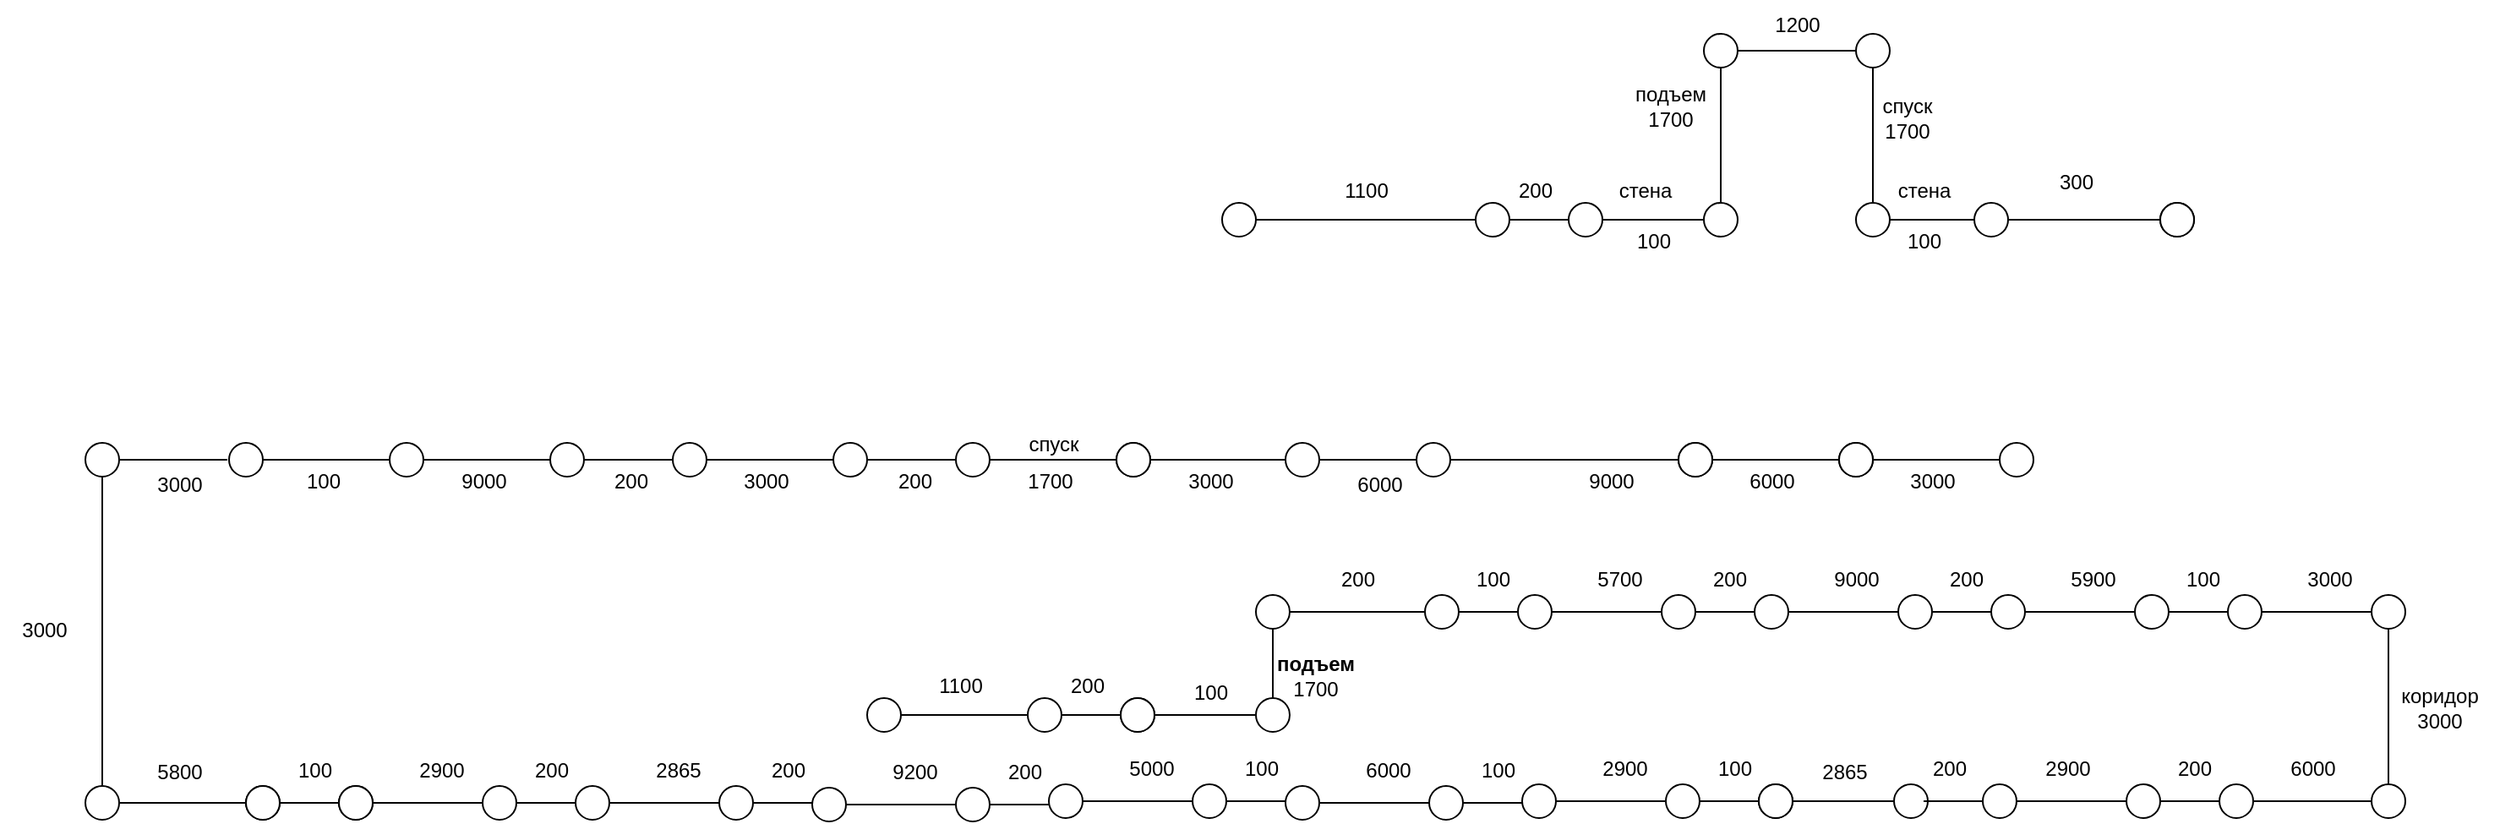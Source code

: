 <mxfile version="22.1.5" type="device">
  <diagram name="Страница — 1" id="zo7ZfbR6l3rVReLenrzR">
    <mxGraphModel dx="2181" dy="611" grid="1" gridSize="10" guides="1" tooltips="1" connect="1" arrows="1" fold="1" page="1" pageScale="1" pageWidth="827" pageHeight="1169" math="0" shadow="0">
      <root>
        <mxCell id="0" />
        <mxCell id="1" parent="0" />
        <mxCell id="G1UuAzEobW7vH8zXm527-7" value="" style="ellipse;whiteSpace=wrap;html=1;" parent="1" vertex="1">
          <mxGeometry x="220" y="280" width="20" height="20" as="geometry" />
        </mxCell>
        <mxCell id="G1UuAzEobW7vH8zXm527-8" value="" style="ellipse;whiteSpace=wrap;html=1;" parent="1" vertex="1">
          <mxGeometry x="370" y="280" width="20" height="20" as="geometry" />
        </mxCell>
        <mxCell id="G1UuAzEobW7vH8zXm527-13" value="" style="endArrow=none;html=1;rounded=0;exitX=1;exitY=0.5;exitDx=0;exitDy=0;" parent="1" source="G1UuAzEobW7vH8zXm527-7" edge="1">
          <mxGeometry width="50" height="50" relative="1" as="geometry">
            <mxPoint x="390" y="340" as="sourcePoint" />
            <mxPoint x="370" y="290" as="targetPoint" />
          </mxGeometry>
        </mxCell>
        <mxCell id="G1UuAzEobW7vH8zXm527-16" value="1100" style="text;html=1;align=center;verticalAlign=middle;resizable=0;points=[];autosize=1;strokeColor=none;fillColor=none;" parent="1" vertex="1">
          <mxGeometry x="280" y="258" width="50" height="30" as="geometry" />
        </mxCell>
        <mxCell id="G1UuAzEobW7vH8zXm527-24" value="" style="ellipse;whiteSpace=wrap;html=1;" parent="1" vertex="1">
          <mxGeometry x="160" y="573" width="20" height="20" as="geometry" />
        </mxCell>
        <mxCell id="G1UuAzEobW7vH8zXm527-25" value="" style="endArrow=none;html=1;rounded=0;exitX=1;exitY=0.5;exitDx=0;exitDy=0;" parent="1" source="G1UuAzEobW7vH8zXm527-24" edge="1">
          <mxGeometry width="50" height="50" relative="1" as="geometry">
            <mxPoint x="440" y="523" as="sourcePoint" />
            <mxPoint x="240" y="583" as="targetPoint" />
          </mxGeometry>
        </mxCell>
        <mxCell id="G1UuAzEobW7vH8zXm527-26" value="100" style="text;html=1;align=center;verticalAlign=middle;resizable=0;points=[];autosize=1;strokeColor=none;fillColor=none;" parent="1" vertex="1">
          <mxGeometry x="192.5" y="555" width="40" height="30" as="geometry" />
        </mxCell>
        <mxCell id="G1UuAzEobW7vH8zXm527-28" value="" style="ellipse;whiteSpace=wrap;html=1;" parent="1" vertex="1">
          <mxGeometry x="240" y="573" width="20" height="20" as="geometry" />
        </mxCell>
        <mxCell id="G1UuAzEobW7vH8zXm527-29" value="" style="ellipse;whiteSpace=wrap;html=1;" parent="1" vertex="1">
          <mxGeometry x="240" y="512" width="20" height="20" as="geometry" />
        </mxCell>
        <mxCell id="G1UuAzEobW7vH8zXm527-34" value="" style="endArrow=none;html=1;rounded=0;exitX=0.5;exitY=0;exitDx=0;exitDy=0;entryX=0.5;entryY=1;entryDx=0;entryDy=0;" parent="1" source="G1UuAzEobW7vH8zXm527-28" target="G1UuAzEobW7vH8zXm527-29" edge="1">
          <mxGeometry width="50" height="50" relative="1" as="geometry">
            <mxPoint x="440" y="572" as="sourcePoint" />
            <mxPoint x="490" y="522" as="targetPoint" />
          </mxGeometry>
        </mxCell>
        <mxCell id="G1UuAzEobW7vH8zXm527-35" value="" style="endArrow=none;html=1;rounded=0;exitX=1;exitY=0.5;exitDx=0;exitDy=0;" parent="1" edge="1">
          <mxGeometry width="50" height="50" relative="1" as="geometry">
            <mxPoint x="290" y="522" as="sourcePoint" />
            <mxPoint x="360" y="522" as="targetPoint" />
          </mxGeometry>
        </mxCell>
        <mxCell id="G1UuAzEobW7vH8zXm527-36" value="" style="endArrow=none;html=1;rounded=0;exitX=1;exitY=0.5;exitDx=0;exitDy=0;" parent="1" source="G1UuAzEobW7vH8zXm527-51" edge="1">
          <mxGeometry width="50" height="50" relative="1" as="geometry">
            <mxPoint x="355" y="572" as="sourcePoint" />
            <mxPoint x="405" y="522" as="targetPoint" />
          </mxGeometry>
        </mxCell>
        <mxCell id="G1UuAzEobW7vH8zXm527-37" value="&lt;b&gt;подъем&lt;/b&gt;&lt;br&gt;1700" style="text;html=1;align=center;verticalAlign=middle;resizable=0;points=[];autosize=1;strokeColor=none;fillColor=none;" parent="1" vertex="1">
          <mxGeometry x="240" y="540" width="70" height="40" as="geometry" />
        </mxCell>
        <mxCell id="G1UuAzEobW7vH8zXm527-38" value="200" style="text;html=1;align=center;verticalAlign=middle;resizable=0;points=[];autosize=1;strokeColor=none;fillColor=none;" parent="1" vertex="1">
          <mxGeometry x="280" y="488" width="40" height="30" as="geometry" />
        </mxCell>
        <mxCell id="G1UuAzEobW7vH8zXm527-48" value="" style="endArrow=none;html=1;rounded=0;exitX=1;exitY=0.5;exitDx=0;exitDy=0;" parent="1" source="G1UuAzEobW7vH8zXm527-29" edge="1">
          <mxGeometry width="50" height="50" relative="1" as="geometry">
            <mxPoint x="260" y="522" as="sourcePoint" />
            <mxPoint x="330" y="522" as="targetPoint" />
          </mxGeometry>
        </mxCell>
        <mxCell id="G1UuAzEobW7vH8zXm527-52" value="" style="endArrow=none;html=1;rounded=0;exitX=1;exitY=0.5;exitDx=0;exitDy=0;entryX=0;entryY=0.5;entryDx=0;entryDy=0;" parent="1" source="G1UuAzEobW7vH8zXm527-50" target="G1UuAzEobW7vH8zXm527-51" edge="1">
          <mxGeometry width="50" height="50" relative="1" as="geometry">
            <mxPoint x="295" y="560" as="sourcePoint" />
            <mxPoint x="345" y="510" as="targetPoint" />
          </mxGeometry>
        </mxCell>
        <mxCell id="G1UuAzEobW7vH8zXm527-53" value="100" style="text;html=1;align=center;verticalAlign=middle;resizable=0;points=[];autosize=1;strokeColor=none;fillColor=none;" parent="1" vertex="1">
          <mxGeometry x="360" y="488" width="40" height="30" as="geometry" />
        </mxCell>
        <mxCell id="G1UuAzEobW7vH8zXm527-54" value="" style="endArrow=none;html=1;rounded=0;exitX=1;exitY=0.5;exitDx=0;exitDy=0;" parent="1" source="G1UuAzEobW7vH8zXm527-51" edge="1">
          <mxGeometry width="50" height="50" relative="1" as="geometry">
            <mxPoint x="495" y="518" as="sourcePoint" />
            <mxPoint x="505" y="522" as="targetPoint" />
          </mxGeometry>
        </mxCell>
        <mxCell id="G1UuAzEobW7vH8zXm527-57" value="" style="endArrow=none;html=1;rounded=0;exitX=1;exitY=0.5;exitDx=0;exitDy=0;" parent="1" target="G1UuAzEobW7vH8zXm527-50" edge="1">
          <mxGeometry width="50" height="50" relative="1" as="geometry">
            <mxPoint x="290" y="522" as="sourcePoint" />
            <mxPoint x="430" y="522" as="targetPoint" />
          </mxGeometry>
        </mxCell>
        <mxCell id="G1UuAzEobW7vH8zXm527-50" value="" style="ellipse;whiteSpace=wrap;html=1;" parent="1" vertex="1">
          <mxGeometry x="340" y="512" width="20" height="20" as="geometry" />
        </mxCell>
        <mxCell id="G1UuAzEobW7vH8zXm527-59" value="" style="endArrow=none;html=1;rounded=0;exitX=1;exitY=0.5;exitDx=0;exitDy=0;" parent="1" source="G1UuAzEobW7vH8zXm527-50" target="G1UuAzEobW7vH8zXm527-51" edge="1">
          <mxGeometry width="50" height="50" relative="1" as="geometry">
            <mxPoint x="360" y="522" as="sourcePoint" />
            <mxPoint x="405" y="522" as="targetPoint" />
          </mxGeometry>
        </mxCell>
        <mxCell id="G1UuAzEobW7vH8zXm527-51" value="" style="ellipse;whiteSpace=wrap;html=1;" parent="1" vertex="1">
          <mxGeometry x="395" y="512" width="20" height="20" as="geometry" />
        </mxCell>
        <mxCell id="G1UuAzEobW7vH8zXm527-60" value="5700" style="text;html=1;align=center;verticalAlign=middle;resizable=0;points=[];autosize=1;strokeColor=none;fillColor=none;" parent="1" vertex="1">
          <mxGeometry x="430" y="488" width="50" height="30" as="geometry" />
        </mxCell>
        <mxCell id="G1UuAzEobW7vH8zXm527-61" value="" style="endArrow=none;html=1;rounded=0;exitX=1;exitY=0.5;exitDx=0;exitDy=0;" parent="1" source="G1UuAzEobW7vH8zXm527-67" edge="1">
          <mxGeometry width="50" height="50" relative="1" as="geometry">
            <mxPoint x="495" y="572" as="sourcePoint" />
            <mxPoint x="545" y="522" as="targetPoint" />
          </mxGeometry>
        </mxCell>
        <mxCell id="G1UuAzEobW7vH8zXm527-62" value="" style="endArrow=none;html=1;rounded=0;exitX=1;exitY=0.5;exitDx=0;exitDy=0;entryX=0;entryY=0.5;entryDx=0;entryDy=0;" parent="1" source="G1UuAzEobW7vH8zXm527-65" target="G1UuAzEobW7vH8zXm527-67" edge="1">
          <mxGeometry width="50" height="50" relative="1" as="geometry">
            <mxPoint x="435" y="560" as="sourcePoint" />
            <mxPoint x="485" y="510" as="targetPoint" />
          </mxGeometry>
        </mxCell>
        <mxCell id="G1UuAzEobW7vH8zXm527-63" value="200" style="text;html=1;align=center;verticalAlign=middle;resizable=0;points=[];autosize=1;strokeColor=none;fillColor=none;" parent="1" vertex="1">
          <mxGeometry x="500" y="488" width="40" height="30" as="geometry" />
        </mxCell>
        <mxCell id="G1UuAzEobW7vH8zXm527-64" value="" style="endArrow=none;html=1;rounded=0;exitX=1;exitY=0.5;exitDx=0;exitDy=0;" parent="1" source="G1UuAzEobW7vH8zXm527-67" edge="1">
          <mxGeometry width="50" height="50" relative="1" as="geometry">
            <mxPoint x="635" y="518" as="sourcePoint" />
            <mxPoint x="645" y="522" as="targetPoint" />
          </mxGeometry>
        </mxCell>
        <mxCell id="G1UuAzEobW7vH8zXm527-65" value="" style="ellipse;whiteSpace=wrap;html=1;" parent="1" vertex="1">
          <mxGeometry x="480" y="512" width="20" height="20" as="geometry" />
        </mxCell>
        <mxCell id="G1UuAzEobW7vH8zXm527-66" value="" style="endArrow=none;html=1;rounded=0;exitX=1;exitY=0.5;exitDx=0;exitDy=0;" parent="1" source="G1UuAzEobW7vH8zXm527-65" target="G1UuAzEobW7vH8zXm527-67" edge="1">
          <mxGeometry width="50" height="50" relative="1" as="geometry">
            <mxPoint x="500" y="522" as="sourcePoint" />
            <mxPoint x="545" y="522" as="targetPoint" />
          </mxGeometry>
        </mxCell>
        <mxCell id="G1UuAzEobW7vH8zXm527-67" value="" style="ellipse;whiteSpace=wrap;html=1;" parent="1" vertex="1">
          <mxGeometry x="535" y="512" width="20" height="20" as="geometry" />
        </mxCell>
        <mxCell id="G1UuAzEobW7vH8zXm527-68" value="9000" style="text;html=1;align=center;verticalAlign=middle;resizable=0;points=[];autosize=1;strokeColor=none;fillColor=none;" parent="1" vertex="1">
          <mxGeometry x="570" y="488" width="50" height="30" as="geometry" />
        </mxCell>
        <mxCell id="G1UuAzEobW7vH8zXm527-69" value="" style="endArrow=none;html=1;rounded=0;exitX=1;exitY=0.5;exitDx=0;exitDy=0;" parent="1" source="G1UuAzEobW7vH8zXm527-74" edge="1">
          <mxGeometry width="50" height="50" relative="1" as="geometry">
            <mxPoint x="635" y="572" as="sourcePoint" />
            <mxPoint x="685" y="522" as="targetPoint" />
          </mxGeometry>
        </mxCell>
        <mxCell id="G1UuAzEobW7vH8zXm527-70" value="" style="endArrow=none;html=1;rounded=0;exitX=1;exitY=0.5;exitDx=0;exitDy=0;entryX=0;entryY=0.5;entryDx=0;entryDy=0;" parent="1" source="G1UuAzEobW7vH8zXm527-72" target="G1UuAzEobW7vH8zXm527-74" edge="1">
          <mxGeometry width="50" height="50" relative="1" as="geometry">
            <mxPoint x="575" y="560" as="sourcePoint" />
            <mxPoint x="625" y="510" as="targetPoint" />
          </mxGeometry>
        </mxCell>
        <mxCell id="G1UuAzEobW7vH8zXm527-71" value="200" style="text;html=1;align=center;verticalAlign=middle;resizable=0;points=[];autosize=1;strokeColor=none;fillColor=none;" parent="1" vertex="1">
          <mxGeometry x="640" y="488" width="40" height="30" as="geometry" />
        </mxCell>
        <mxCell id="G1UuAzEobW7vH8zXm527-72" value="" style="ellipse;whiteSpace=wrap;html=1;" parent="1" vertex="1">
          <mxGeometry x="620" y="512" width="20" height="20" as="geometry" />
        </mxCell>
        <mxCell id="G1UuAzEobW7vH8zXm527-73" value="" style="endArrow=none;html=1;rounded=0;exitX=1;exitY=0.5;exitDx=0;exitDy=0;" parent="1" source="G1UuAzEobW7vH8zXm527-72" target="G1UuAzEobW7vH8zXm527-74" edge="1">
          <mxGeometry width="50" height="50" relative="1" as="geometry">
            <mxPoint x="640" y="522" as="sourcePoint" />
            <mxPoint x="685" y="522" as="targetPoint" />
          </mxGeometry>
        </mxCell>
        <mxCell id="G1UuAzEobW7vH8zXm527-74" value="" style="ellipse;whiteSpace=wrap;html=1;" parent="1" vertex="1">
          <mxGeometry x="675" y="512" width="20" height="20" as="geometry" />
        </mxCell>
        <mxCell id="G1UuAzEobW7vH8zXm527-75" value="5900" style="text;html=1;align=center;verticalAlign=middle;resizable=0;points=[];autosize=1;strokeColor=none;fillColor=none;" parent="1" vertex="1">
          <mxGeometry x="710" y="488" width="50" height="30" as="geometry" />
        </mxCell>
        <mxCell id="G1UuAzEobW7vH8zXm527-76" value="" style="endArrow=none;html=1;rounded=0;exitX=1;exitY=0.5;exitDx=0;exitDy=0;" parent="1" source="G1UuAzEobW7vH8zXm527-74" edge="1">
          <mxGeometry width="50" height="50" relative="1" as="geometry">
            <mxPoint x="605" y="560" as="sourcePoint" />
            <mxPoint x="775" y="522" as="targetPoint" />
          </mxGeometry>
        </mxCell>
        <mxCell id="G1UuAzEobW7vH8zXm527-77" value="" style="endArrow=none;html=1;rounded=0;exitX=1;exitY=0.5;exitDx=0;exitDy=0;" parent="1" source="G1UuAzEobW7vH8zXm527-82" edge="1">
          <mxGeometry width="50" height="50" relative="1" as="geometry">
            <mxPoint x="775" y="572" as="sourcePoint" />
            <mxPoint x="825" y="522" as="targetPoint" />
          </mxGeometry>
        </mxCell>
        <mxCell id="G1UuAzEobW7vH8zXm527-78" value="" style="endArrow=none;html=1;rounded=0;exitX=1;exitY=0.5;exitDx=0;exitDy=0;entryX=0;entryY=0.5;entryDx=0;entryDy=0;" parent="1" source="G1UuAzEobW7vH8zXm527-80" target="G1UuAzEobW7vH8zXm527-82" edge="1">
          <mxGeometry width="50" height="50" relative="1" as="geometry">
            <mxPoint x="715" y="560" as="sourcePoint" />
            <mxPoint x="765" y="510" as="targetPoint" />
          </mxGeometry>
        </mxCell>
        <mxCell id="G1UuAzEobW7vH8zXm527-79" value="100" style="text;html=1;align=center;verticalAlign=middle;resizable=0;points=[];autosize=1;strokeColor=none;fillColor=none;" parent="1" vertex="1">
          <mxGeometry x="780" y="488" width="40" height="30" as="geometry" />
        </mxCell>
        <mxCell id="G1UuAzEobW7vH8zXm527-80" value="" style="ellipse;whiteSpace=wrap;html=1;" parent="1" vertex="1">
          <mxGeometry x="760" y="512" width="20" height="20" as="geometry" />
        </mxCell>
        <mxCell id="G1UuAzEobW7vH8zXm527-81" value="" style="endArrow=none;html=1;rounded=0;exitX=1;exitY=0.5;exitDx=0;exitDy=0;" parent="1" source="G1UuAzEobW7vH8zXm527-80" target="G1UuAzEobW7vH8zXm527-82" edge="1">
          <mxGeometry width="50" height="50" relative="1" as="geometry">
            <mxPoint x="780" y="522" as="sourcePoint" />
            <mxPoint x="825" y="522" as="targetPoint" />
          </mxGeometry>
        </mxCell>
        <mxCell id="G1UuAzEobW7vH8zXm527-82" value="" style="ellipse;whiteSpace=wrap;html=1;" parent="1" vertex="1">
          <mxGeometry x="815" y="512" width="20" height="20" as="geometry" />
        </mxCell>
        <mxCell id="G1UuAzEobW7vH8zXm527-83" value="3000" style="text;html=1;align=center;verticalAlign=middle;resizable=0;points=[];autosize=1;strokeColor=none;fillColor=none;" parent="1" vertex="1">
          <mxGeometry x="850" y="488" width="50" height="30" as="geometry" />
        </mxCell>
        <mxCell id="G1UuAzEobW7vH8zXm527-84" value="" style="endArrow=none;html=1;rounded=0;exitX=1;exitY=0.5;exitDx=0;exitDy=0;" parent="1" source="G1UuAzEobW7vH8zXm527-82" edge="1">
          <mxGeometry width="50" height="50" relative="1" as="geometry">
            <mxPoint x="715" y="560" as="sourcePoint" />
            <mxPoint x="915" y="522" as="targetPoint" />
          </mxGeometry>
        </mxCell>
        <mxCell id="G1UuAzEobW7vH8zXm527-87" value="3000" style="text;html=1;align=center;verticalAlign=middle;resizable=0;points=[];autosize=1;strokeColor=none;fillColor=none;" parent="1" vertex="1">
          <mxGeometry x="915" y="572" width="50" height="30" as="geometry" />
        </mxCell>
        <mxCell id="G1UuAzEobW7vH8zXm527-88" value="" style="ellipse;whiteSpace=wrap;html=1;" parent="1" vertex="1">
          <mxGeometry x="900" y="512" width="20" height="20" as="geometry" />
        </mxCell>
        <mxCell id="G1UuAzEobW7vH8zXm527-247" value="" style="ellipse;whiteSpace=wrap;html=1;" parent="1" vertex="1">
          <mxGeometry x="425" y="280" width="20" height="20" as="geometry" />
        </mxCell>
        <mxCell id="G1UuAzEobW7vH8zXm527-248" value="200" style="text;html=1;align=center;verticalAlign=middle;resizable=0;points=[];autosize=1;strokeColor=none;fillColor=none;" parent="1" vertex="1">
          <mxGeometry x="385" y="258" width="40" height="30" as="geometry" />
        </mxCell>
        <mxCell id="G1UuAzEobW7vH8zXm527-251" value="" style="endArrow=none;html=1;rounded=0;exitX=1;exitY=0.5;exitDx=0;exitDy=0;" parent="1" edge="1">
          <mxGeometry width="50" height="50" relative="1" as="geometry">
            <mxPoint x="445" y="290" as="sourcePoint" />
            <mxPoint x="505" y="290" as="targetPoint" />
          </mxGeometry>
        </mxCell>
        <mxCell id="G1UuAzEobW7vH8zXm527-252" value="100" style="text;html=1;align=center;verticalAlign=middle;resizable=0;points=[];autosize=1;strokeColor=none;fillColor=none;" parent="1" vertex="1">
          <mxGeometry x="455" y="288" width="40" height="30" as="geometry" />
        </mxCell>
        <mxCell id="G1UuAzEobW7vH8zXm527-253" value="стена" style="text;html=1;align=center;verticalAlign=middle;resizable=0;points=[];autosize=1;strokeColor=none;fillColor=none;" parent="1" vertex="1">
          <mxGeometry x="445" y="258" width="50" height="30" as="geometry" />
        </mxCell>
        <mxCell id="G1UuAzEobW7vH8zXm527-254" value="" style="ellipse;whiteSpace=wrap;html=1;" parent="1" vertex="1">
          <mxGeometry x="505" y="280" width="20" height="20" as="geometry" />
        </mxCell>
        <mxCell id="G1UuAzEobW7vH8zXm527-255" value="" style="endArrow=none;html=1;rounded=0;exitX=0.5;exitY=0;exitDx=0;exitDy=0;entryX=0.5;entryY=1;entryDx=0;entryDy=0;" parent="1" source="G1UuAzEobW7vH8zXm527-269" edge="1">
          <mxGeometry width="50" height="50" relative="1" as="geometry">
            <mxPoint x="705" y="230" as="sourcePoint" />
            <mxPoint x="515" y="190" as="targetPoint" />
          </mxGeometry>
        </mxCell>
        <mxCell id="G1UuAzEobW7vH8zXm527-256" value="подъем&lt;br&gt;1700" style="text;html=1;align=center;verticalAlign=middle;resizable=0;points=[];autosize=1;strokeColor=none;fillColor=none;" parent="1" vertex="1">
          <mxGeometry x="450" y="203" width="70" height="40" as="geometry" />
        </mxCell>
        <mxCell id="G1UuAzEobW7vH8zXm527-257" value="" style="endArrow=none;html=1;rounded=0;exitX=1;exitY=0.5;exitDx=0;exitDy=0;entryX=0;entryY=0.5;entryDx=0;entryDy=0;" parent="1" source="G1UuAzEobW7vH8zXm527-8" target="G1UuAzEobW7vH8zXm527-247" edge="1">
          <mxGeometry width="50" height="50" relative="1" as="geometry">
            <mxPoint x="680" y="230" as="sourcePoint" />
            <mxPoint x="730" y="180" as="targetPoint" />
          </mxGeometry>
        </mxCell>
        <mxCell id="G1UuAzEobW7vH8zXm527-258" value="" style="ellipse;whiteSpace=wrap;html=1;" parent="1" vertex="1">
          <mxGeometry x="595" y="280" width="20" height="20" as="geometry" />
        </mxCell>
        <mxCell id="G1UuAzEobW7vH8zXm527-259" value="" style="ellipse;whiteSpace=wrap;html=1;" parent="1" vertex="1">
          <mxGeometry x="665" y="280" width="20" height="20" as="geometry" />
        </mxCell>
        <mxCell id="G1UuAzEobW7vH8zXm527-260" value="" style="ellipse;whiteSpace=wrap;html=1;" parent="1" vertex="1">
          <mxGeometry x="775" y="280" width="20" height="20" as="geometry" />
        </mxCell>
        <mxCell id="G1UuAzEobW7vH8zXm527-261" value="" style="endArrow=none;html=1;rounded=0;exitX=0.5;exitY=1;exitDx=0;exitDy=0;entryX=0.5;entryY=0;entryDx=0;entryDy=0;" parent="1" target="G1UuAzEobW7vH8zXm527-258" edge="1">
          <mxGeometry width="50" height="50" relative="1" as="geometry">
            <mxPoint x="605" y="200" as="sourcePoint" />
            <mxPoint x="665" y="190" as="targetPoint" />
          </mxGeometry>
        </mxCell>
        <mxCell id="G1UuAzEobW7vH8zXm527-262" value="спуск" style="text;html=1;align=center;verticalAlign=middle;resizable=0;points=[];autosize=1;strokeColor=none;fillColor=none;" parent="1" vertex="1">
          <mxGeometry x="600" y="208" width="50" height="30" as="geometry" />
        </mxCell>
        <mxCell id="G1UuAzEobW7vH8zXm527-263" value="1700" style="text;html=1;align=center;verticalAlign=middle;resizable=0;points=[];autosize=1;strokeColor=none;fillColor=none;" parent="1" vertex="1">
          <mxGeometry x="600" y="223" width="50" height="30" as="geometry" />
        </mxCell>
        <mxCell id="G1UuAzEobW7vH8zXm527-264" value="" style="endArrow=none;html=1;rounded=0;exitX=1;exitY=0.5;exitDx=0;exitDy=0;entryX=0;entryY=0.5;entryDx=0;entryDy=0;" parent="1" source="G1UuAzEobW7vH8zXm527-258" target="G1UuAzEobW7vH8zXm527-259" edge="1">
          <mxGeometry width="50" height="50" relative="1" as="geometry">
            <mxPoint x="615" y="230" as="sourcePoint" />
            <mxPoint x="665" y="180" as="targetPoint" />
          </mxGeometry>
        </mxCell>
        <mxCell id="G1UuAzEobW7vH8zXm527-265" value="100" style="text;html=1;align=center;verticalAlign=middle;resizable=0;points=[];autosize=1;strokeColor=none;fillColor=none;" parent="1" vertex="1">
          <mxGeometry x="615" y="288" width="40" height="30" as="geometry" />
        </mxCell>
        <mxCell id="G1UuAzEobW7vH8zXm527-266" value="стена" style="text;html=1;align=center;verticalAlign=middle;resizable=0;points=[];autosize=1;strokeColor=none;fillColor=none;" parent="1" vertex="1">
          <mxGeometry x="610" y="258" width="50" height="30" as="geometry" />
        </mxCell>
        <mxCell id="G1UuAzEobW7vH8zXm527-267" value="" style="endArrow=none;html=1;rounded=0;entryX=0;entryY=0.5;entryDx=0;entryDy=0;" parent="1" target="G1UuAzEobW7vH8zXm527-260" edge="1">
          <mxGeometry width="50" height="50" relative="1" as="geometry">
            <mxPoint x="685" y="290" as="sourcePoint" />
            <mxPoint x="735" y="243" as="targetPoint" />
          </mxGeometry>
        </mxCell>
        <mxCell id="G1UuAzEobW7vH8zXm527-268" value="300" style="text;html=1;align=center;verticalAlign=middle;resizable=0;points=[];autosize=1;strokeColor=none;fillColor=none;" parent="1" vertex="1">
          <mxGeometry x="705" y="253" width="40" height="30" as="geometry" />
        </mxCell>
        <mxCell id="G1UuAzEobW7vH8zXm527-270" value="" style="endArrow=none;html=1;rounded=0;exitX=0.5;exitY=0;exitDx=0;exitDy=0;entryX=0.5;entryY=1;entryDx=0;entryDy=0;" parent="1" source="G1UuAzEobW7vH8zXm527-254" target="G1UuAzEobW7vH8zXm527-269" edge="1">
          <mxGeometry width="50" height="50" relative="1" as="geometry">
            <mxPoint x="515" y="280" as="sourcePoint" />
            <mxPoint x="515" y="190" as="targetPoint" />
          </mxGeometry>
        </mxCell>
        <mxCell id="G1UuAzEobW7vH8zXm527-269" value="" style="ellipse;whiteSpace=wrap;html=1;" parent="1" vertex="1">
          <mxGeometry x="505" y="180" width="20" height="20" as="geometry" />
        </mxCell>
        <mxCell id="G1UuAzEobW7vH8zXm527-271" value="" style="ellipse;whiteSpace=wrap;html=1;" parent="1" vertex="1">
          <mxGeometry x="595" y="180" width="20" height="20" as="geometry" />
        </mxCell>
        <mxCell id="G1UuAzEobW7vH8zXm527-272" value="1200" style="text;html=1;align=center;verticalAlign=middle;resizable=0;points=[];autosize=1;strokeColor=none;fillColor=none;" parent="1" vertex="1">
          <mxGeometry x="535" y="160" width="50" height="30" as="geometry" />
        </mxCell>
        <mxCell id="G1UuAzEobW7vH8zXm527-273" value="" style="endArrow=none;html=1;rounded=0;exitX=1;exitY=0.5;exitDx=0;exitDy=0;entryX=0;entryY=0.5;entryDx=0;entryDy=0;" parent="1" source="G1UuAzEobW7vH8zXm527-269" target="G1UuAzEobW7vH8zXm527-271" edge="1">
          <mxGeometry width="50" height="50" relative="1" as="geometry">
            <mxPoint x="680" y="210" as="sourcePoint" />
            <mxPoint x="730" y="160" as="targetPoint" />
          </mxGeometry>
        </mxCell>
        <mxCell id="G1UuAzEobW7vH8zXm527-274" value="" style="ellipse;whiteSpace=wrap;html=1;" parent="1" vertex="1">
          <mxGeometry x="775" y="280" width="20" height="20" as="geometry" />
        </mxCell>
        <mxCell id="G1UuAzEobW7vH8zXm527-281" value="" style="ellipse;whiteSpace=wrap;html=1;" parent="1" vertex="1">
          <mxGeometry x="10" y="573" width="20" height="20" as="geometry" />
        </mxCell>
        <mxCell id="G1UuAzEobW7vH8zXm527-282" value="" style="ellipse;whiteSpace=wrap;html=1;" parent="1" vertex="1">
          <mxGeometry x="105" y="573" width="20" height="20" as="geometry" />
        </mxCell>
        <mxCell id="G1UuAzEobW7vH8zXm527-283" value="" style="endArrow=none;html=1;rounded=0;exitX=1;exitY=0.5;exitDx=0;exitDy=0;" parent="1" source="G1UuAzEobW7vH8zXm527-281" edge="1">
          <mxGeometry width="50" height="50" relative="1" as="geometry">
            <mxPoint x="125" y="633" as="sourcePoint" />
            <mxPoint x="105" y="583" as="targetPoint" />
          </mxGeometry>
        </mxCell>
        <mxCell id="G1UuAzEobW7vH8zXm527-284" value="1100" style="text;html=1;align=center;verticalAlign=middle;resizable=0;points=[];autosize=1;strokeColor=none;fillColor=none;" parent="1" vertex="1">
          <mxGeometry x="40" y="551" width="50" height="30" as="geometry" />
        </mxCell>
        <mxCell id="G1UuAzEobW7vH8zXm527-285" value="" style="ellipse;whiteSpace=wrap;html=1;" parent="1" vertex="1">
          <mxGeometry x="160" y="573" width="20" height="20" as="geometry" />
        </mxCell>
        <mxCell id="G1UuAzEobW7vH8zXm527-286" value="200" style="text;html=1;align=center;verticalAlign=middle;resizable=0;points=[];autosize=1;strokeColor=none;fillColor=none;" parent="1" vertex="1">
          <mxGeometry x="120" y="551" width="40" height="30" as="geometry" />
        </mxCell>
        <mxCell id="G1UuAzEobW7vH8zXm527-287" value="" style="endArrow=none;html=1;rounded=0;exitX=1;exitY=0.5;exitDx=0;exitDy=0;entryX=0;entryY=0.5;entryDx=0;entryDy=0;" parent="1" source="G1UuAzEobW7vH8zXm527-282" target="G1UuAzEobW7vH8zXm527-285" edge="1">
          <mxGeometry width="50" height="50" relative="1" as="geometry">
            <mxPoint x="415" y="523" as="sourcePoint" />
            <mxPoint x="465" y="473" as="targetPoint" />
          </mxGeometry>
        </mxCell>
        <mxCell id="G1UuAzEobW7vH8zXm527-294" value="коридор" style="text;html=1;align=center;verticalAlign=middle;resizable=0;points=[];autosize=1;strokeColor=none;fillColor=none;" parent="1" vertex="1">
          <mxGeometry x="905" y="557" width="70" height="30" as="geometry" />
        </mxCell>
        <mxCell id="G1UuAzEobW7vH8zXm527-298" value="" style="ellipse;whiteSpace=wrap;html=1;" parent="1" vertex="1">
          <mxGeometry x="617.5" y="624" width="20" height="20" as="geometry" />
        </mxCell>
        <mxCell id="G1UuAzEobW7vH8zXm527-299" value="" style="endArrow=none;html=1;rounded=0;exitX=0;exitY=0.5;exitDx=0;exitDy=0;entryX=1;entryY=0.5;entryDx=0;entryDy=0;" parent="1" source="G1UuAzEobW7vH8zXm527-298" target="G1UuAzEobW7vH8zXm527-300" edge="1">
          <mxGeometry width="50" height="50" relative="1" as="geometry">
            <mxPoint x="492.5" y="666" as="sourcePoint" />
            <mxPoint x="692.5" y="628" as="targetPoint" />
          </mxGeometry>
        </mxCell>
        <mxCell id="G1UuAzEobW7vH8zXm527-300" value="" style="ellipse;whiteSpace=wrap;html=1;" parent="1" vertex="1">
          <mxGeometry x="537.5" y="624" width="20" height="20" as="geometry" />
        </mxCell>
        <mxCell id="G1UuAzEobW7vH8zXm527-301" value="2865" style="text;html=1;align=center;verticalAlign=middle;resizable=0;points=[];autosize=1;strokeColor=none;fillColor=none;" parent="1" vertex="1">
          <mxGeometry x="562.5" y="602" width="50" height="30" as="geometry" />
        </mxCell>
        <mxCell id="G1UuAzEobW7vH8zXm527-303" value="" style="endArrow=none;html=1;rounded=0;exitX=1;exitY=0.5;exitDx=0;exitDy=0;" parent="1" source="G1UuAzEobW7vH8zXm527-304" edge="1">
          <mxGeometry width="50" height="50" relative="1" as="geometry">
            <mxPoint x="357.5" y="684" as="sourcePoint" />
            <mxPoint x="407.5" y="634" as="targetPoint" />
          </mxGeometry>
        </mxCell>
        <mxCell id="G1UuAzEobW7vH8zXm527-304" value="" style="ellipse;whiteSpace=wrap;html=1;" parent="1" vertex="1">
          <mxGeometry x="397.5" y="624" width="20" height="20" as="geometry" />
        </mxCell>
        <mxCell id="G1UuAzEobW7vH8zXm527-305" value="2900" style="text;html=1;align=center;verticalAlign=middle;resizable=0;points=[];autosize=1;strokeColor=none;fillColor=none;" parent="1" vertex="1">
          <mxGeometry x="432.5" y="600" width="50" height="30" as="geometry" />
        </mxCell>
        <mxCell id="G1UuAzEobW7vH8zXm527-306" value="" style="endArrow=none;html=1;rounded=0;exitX=1;exitY=0.5;exitDx=0;exitDy=0;" parent="1" source="G1UuAzEobW7vH8zXm527-304" edge="1">
          <mxGeometry width="50" height="50" relative="1" as="geometry">
            <mxPoint x="327.5" y="672" as="sourcePoint" />
            <mxPoint x="497.5" y="634" as="targetPoint" />
          </mxGeometry>
        </mxCell>
        <mxCell id="G1UuAzEobW7vH8zXm527-307" value="" style="ellipse;whiteSpace=wrap;html=1;" parent="1" vertex="1">
          <mxGeometry x="482.5" y="624" width="20" height="20" as="geometry" />
        </mxCell>
        <mxCell id="G1UuAzEobW7vH8zXm527-308" value="" style="endArrow=none;html=1;rounded=0;exitX=1;exitY=0.5;exitDx=0;exitDy=0;" parent="1" source="G1UuAzEobW7vH8zXm527-312" edge="1">
          <mxGeometry width="50" height="50" relative="1" as="geometry">
            <mxPoint x="497.5" y="684" as="sourcePoint" />
            <mxPoint x="547.5" y="634" as="targetPoint" />
          </mxGeometry>
        </mxCell>
        <mxCell id="G1UuAzEobW7vH8zXm527-309" value="" style="endArrow=none;html=1;rounded=0;exitX=1;exitY=0.5;exitDx=0;exitDy=0;entryX=0;entryY=0.5;entryDx=0;entryDy=0;" parent="1" target="G1UuAzEobW7vH8zXm527-312" edge="1">
          <mxGeometry width="50" height="50" relative="1" as="geometry">
            <mxPoint x="502.5" y="634" as="sourcePoint" />
            <mxPoint x="487.5" y="622" as="targetPoint" />
          </mxGeometry>
        </mxCell>
        <mxCell id="G1UuAzEobW7vH8zXm527-310" value="100" style="text;html=1;align=center;verticalAlign=middle;resizable=0;points=[];autosize=1;strokeColor=none;fillColor=none;" parent="1" vertex="1">
          <mxGeometry x="502.5" y="600" width="40" height="30" as="geometry" />
        </mxCell>
        <mxCell id="G1UuAzEobW7vH8zXm527-311" value="" style="endArrow=none;html=1;rounded=0;exitX=1;exitY=0.5;exitDx=0;exitDy=0;" parent="1" target="G1UuAzEobW7vH8zXm527-312" edge="1">
          <mxGeometry width="50" height="50" relative="1" as="geometry">
            <mxPoint x="502.5" y="634" as="sourcePoint" />
            <mxPoint x="547.5" y="634" as="targetPoint" />
          </mxGeometry>
        </mxCell>
        <mxCell id="G1UuAzEobW7vH8zXm527-312" value="" style="ellipse;whiteSpace=wrap;html=1;" parent="1" vertex="1">
          <mxGeometry x="537.5" y="624" width="20" height="20" as="geometry" />
        </mxCell>
        <mxCell id="G1UuAzEobW7vH8zXm527-313" value="" style="endArrow=none;html=1;rounded=0;exitX=1;exitY=0.5;exitDx=0;exitDy=0;" parent="1" source="G1UuAzEobW7vH8zXm527-314" edge="1">
          <mxGeometry width="50" height="50" relative="1" as="geometry">
            <mxPoint x="217.5" y="685" as="sourcePoint" />
            <mxPoint x="267.5" y="635" as="targetPoint" />
          </mxGeometry>
        </mxCell>
        <mxCell id="G1UuAzEobW7vH8zXm527-314" value="" style="ellipse;whiteSpace=wrap;html=1;" parent="1" vertex="1">
          <mxGeometry x="257.5" y="625" width="20" height="20" as="geometry" />
        </mxCell>
        <mxCell id="G1UuAzEobW7vH8zXm527-315" value="6000" style="text;html=1;align=center;verticalAlign=middle;resizable=0;points=[];autosize=1;strokeColor=none;fillColor=none;" parent="1" vertex="1">
          <mxGeometry x="292.5" y="601" width="50" height="30" as="geometry" />
        </mxCell>
        <mxCell id="G1UuAzEobW7vH8zXm527-316" value="" style="endArrow=none;html=1;rounded=0;exitX=1;exitY=0.5;exitDx=0;exitDy=0;" parent="1" source="G1UuAzEobW7vH8zXm527-314" edge="1">
          <mxGeometry width="50" height="50" relative="1" as="geometry">
            <mxPoint x="187.5" y="673" as="sourcePoint" />
            <mxPoint x="357.5" y="635" as="targetPoint" />
          </mxGeometry>
        </mxCell>
        <mxCell id="G1UuAzEobW7vH8zXm527-317" value="" style="ellipse;whiteSpace=wrap;html=1;" parent="1" vertex="1">
          <mxGeometry x="342.5" y="625" width="20" height="20" as="geometry" />
        </mxCell>
        <mxCell id="G1UuAzEobW7vH8zXm527-318" value="" style="endArrow=none;html=1;rounded=0;exitX=1;exitY=0.5;exitDx=0;exitDy=0;entryX=0;entryY=0.5;entryDx=0;entryDy=0;" parent="1" edge="1">
          <mxGeometry width="50" height="50" relative="1" as="geometry">
            <mxPoint x="362.5" y="635" as="sourcePoint" />
            <mxPoint x="397.5" y="635" as="targetPoint" />
          </mxGeometry>
        </mxCell>
        <mxCell id="G1UuAzEobW7vH8zXm527-319" value="100" style="text;html=1;align=center;verticalAlign=middle;resizable=0;points=[];autosize=1;strokeColor=none;fillColor=none;" parent="1" vertex="1">
          <mxGeometry x="362.5" y="601" width="40" height="30" as="geometry" />
        </mxCell>
        <mxCell id="G1UuAzEobW7vH8zXm527-320" value="" style="endArrow=none;html=1;rounded=0;exitX=1;exitY=0.5;exitDx=0;exitDy=0;" parent="1" edge="1">
          <mxGeometry width="50" height="50" relative="1" as="geometry">
            <mxPoint x="362.5" y="635" as="sourcePoint" />
            <mxPoint x="397.5" y="635" as="targetPoint" />
          </mxGeometry>
        </mxCell>
        <mxCell id="G1UuAzEobW7vH8zXm527-321" value="" style="endArrow=none;html=1;rounded=0;exitX=1;exitY=0.5;exitDx=0;exitDy=0;" parent="1" source="G1UuAzEobW7vH8zXm527-322" edge="1">
          <mxGeometry width="50" height="50" relative="1" as="geometry">
            <mxPoint x="77.5" y="684" as="sourcePoint" />
            <mxPoint x="127.5" y="634" as="targetPoint" />
          </mxGeometry>
        </mxCell>
        <mxCell id="G1UuAzEobW7vH8zXm527-322" value="" style="ellipse;whiteSpace=wrap;html=1;" parent="1" vertex="1">
          <mxGeometry x="117.5" y="624" width="20" height="20" as="geometry" />
        </mxCell>
        <mxCell id="G1UuAzEobW7vH8zXm527-323" value="5000" style="text;html=1;align=center;verticalAlign=middle;resizable=0;points=[];autosize=1;strokeColor=none;fillColor=none;" parent="1" vertex="1">
          <mxGeometry x="152.5" y="600" width="50" height="30" as="geometry" />
        </mxCell>
        <mxCell id="G1UuAzEobW7vH8zXm527-324" value="" style="endArrow=none;html=1;rounded=0;exitX=1;exitY=0.5;exitDx=0;exitDy=0;" parent="1" source="G1UuAzEobW7vH8zXm527-322" edge="1">
          <mxGeometry width="50" height="50" relative="1" as="geometry">
            <mxPoint x="47.5" y="672" as="sourcePoint" />
            <mxPoint x="217.5" y="634" as="targetPoint" />
          </mxGeometry>
        </mxCell>
        <mxCell id="G1UuAzEobW7vH8zXm527-325" value="" style="ellipse;whiteSpace=wrap;html=1;" parent="1" vertex="1">
          <mxGeometry x="202.5" y="624" width="20" height="20" as="geometry" />
        </mxCell>
        <mxCell id="G1UuAzEobW7vH8zXm527-326" value="" style="endArrow=none;html=1;rounded=0;exitX=1;exitY=0.5;exitDx=0;exitDy=0;entryX=0;entryY=0.5;entryDx=0;entryDy=0;" parent="1" edge="1">
          <mxGeometry width="50" height="50" relative="1" as="geometry">
            <mxPoint x="222.5" y="634" as="sourcePoint" />
            <mxPoint x="257.5" y="634" as="targetPoint" />
          </mxGeometry>
        </mxCell>
        <mxCell id="G1UuAzEobW7vH8zXm527-327" value="100" style="text;html=1;align=center;verticalAlign=middle;resizable=0;points=[];autosize=1;strokeColor=none;fillColor=none;" parent="1" vertex="1">
          <mxGeometry x="222.5" y="600" width="40" height="30" as="geometry" />
        </mxCell>
        <mxCell id="G1UuAzEobW7vH8zXm527-328" value="" style="endArrow=none;html=1;rounded=0;exitX=1;exitY=0.5;exitDx=0;exitDy=0;" parent="1" edge="1">
          <mxGeometry width="50" height="50" relative="1" as="geometry">
            <mxPoint x="222.5" y="634" as="sourcePoint" />
            <mxPoint x="257.5" y="634" as="targetPoint" />
          </mxGeometry>
        </mxCell>
        <mxCell id="G1UuAzEobW7vH8zXm527-329" value="" style="endArrow=none;html=1;rounded=0;exitX=1;exitY=0.5;exitDx=0;exitDy=0;" parent="1" source="G1UuAzEobW7vH8zXm527-330" edge="1">
          <mxGeometry width="50" height="50" relative="1" as="geometry">
            <mxPoint x="-62.5" y="686" as="sourcePoint" />
            <mxPoint x="-12.5" y="636" as="targetPoint" />
          </mxGeometry>
        </mxCell>
        <mxCell id="G1UuAzEobW7vH8zXm527-330" value="" style="ellipse;whiteSpace=wrap;html=1;" parent="1" vertex="1">
          <mxGeometry x="-22.5" y="626" width="20" height="20" as="geometry" />
        </mxCell>
        <mxCell id="G1UuAzEobW7vH8zXm527-331" value="9200" style="text;html=1;align=center;verticalAlign=middle;resizable=0;points=[];autosize=1;strokeColor=none;fillColor=none;" parent="1" vertex="1">
          <mxGeometry x="12.5" y="602" width="50" height="30" as="geometry" />
        </mxCell>
        <mxCell id="G1UuAzEobW7vH8zXm527-332" value="" style="endArrow=none;html=1;rounded=0;exitX=1;exitY=0.5;exitDx=0;exitDy=0;" parent="1" source="G1UuAzEobW7vH8zXm527-330" edge="1">
          <mxGeometry width="50" height="50" relative="1" as="geometry">
            <mxPoint x="-92.5" y="674" as="sourcePoint" />
            <mxPoint x="77.5" y="636" as="targetPoint" />
          </mxGeometry>
        </mxCell>
        <mxCell id="G1UuAzEobW7vH8zXm527-333" value="" style="ellipse;whiteSpace=wrap;html=1;" parent="1" vertex="1">
          <mxGeometry x="62.5" y="626" width="20" height="20" as="geometry" />
        </mxCell>
        <mxCell id="G1UuAzEobW7vH8zXm527-334" value="" style="endArrow=none;html=1;rounded=0;exitX=1;exitY=0.5;exitDx=0;exitDy=0;entryX=0;entryY=0.5;entryDx=0;entryDy=0;" parent="1" edge="1">
          <mxGeometry width="50" height="50" relative="1" as="geometry">
            <mxPoint x="82.5" y="636" as="sourcePoint" />
            <mxPoint x="117.5" y="636" as="targetPoint" />
          </mxGeometry>
        </mxCell>
        <mxCell id="G1UuAzEobW7vH8zXm527-335" value="200" style="text;html=1;align=center;verticalAlign=middle;resizable=0;points=[];autosize=1;strokeColor=none;fillColor=none;" parent="1" vertex="1">
          <mxGeometry x="82.5" y="602" width="40" height="30" as="geometry" />
        </mxCell>
        <mxCell id="G1UuAzEobW7vH8zXm527-336" value="" style="endArrow=none;html=1;rounded=0;exitX=1;exitY=0.5;exitDx=0;exitDy=0;" parent="1" edge="1">
          <mxGeometry width="50" height="50" relative="1" as="geometry">
            <mxPoint x="82.5" y="636" as="sourcePoint" />
            <mxPoint x="117.5" y="636" as="targetPoint" />
          </mxGeometry>
        </mxCell>
        <mxCell id="G1UuAzEobW7vH8zXm527-337" value="" style="endArrow=none;html=1;rounded=0;exitX=1;exitY=0.5;exitDx=0;exitDy=0;" parent="1" source="G1UuAzEobW7vH8zXm527-338" edge="1">
          <mxGeometry width="50" height="50" relative="1" as="geometry">
            <mxPoint x="-202.5" y="685" as="sourcePoint" />
            <mxPoint x="-152.5" y="635" as="targetPoint" />
          </mxGeometry>
        </mxCell>
        <mxCell id="G1UuAzEobW7vH8zXm527-338" value="" style="ellipse;whiteSpace=wrap;html=1;" parent="1" vertex="1">
          <mxGeometry x="-162.5" y="625" width="20" height="20" as="geometry" />
        </mxCell>
        <mxCell id="G1UuAzEobW7vH8zXm527-339" value="2865" style="text;html=1;align=center;verticalAlign=middle;resizable=0;points=[];autosize=1;strokeColor=none;fillColor=none;" parent="1" vertex="1">
          <mxGeometry x="-127.5" y="601" width="50" height="30" as="geometry" />
        </mxCell>
        <mxCell id="G1UuAzEobW7vH8zXm527-340" value="" style="endArrow=none;html=1;rounded=0;exitX=1;exitY=0.5;exitDx=0;exitDy=0;" parent="1" source="G1UuAzEobW7vH8zXm527-338" edge="1">
          <mxGeometry width="50" height="50" relative="1" as="geometry">
            <mxPoint x="-232.5" y="673" as="sourcePoint" />
            <mxPoint x="-62.5" y="635" as="targetPoint" />
          </mxGeometry>
        </mxCell>
        <mxCell id="G1UuAzEobW7vH8zXm527-341" value="" style="ellipse;whiteSpace=wrap;html=1;" parent="1" vertex="1">
          <mxGeometry x="-77.5" y="625" width="20" height="20" as="geometry" />
        </mxCell>
        <mxCell id="G1UuAzEobW7vH8zXm527-342" value="" style="endArrow=none;html=1;rounded=0;exitX=1;exitY=0.5;exitDx=0;exitDy=0;entryX=0;entryY=0.5;entryDx=0;entryDy=0;" parent="1" edge="1">
          <mxGeometry width="50" height="50" relative="1" as="geometry">
            <mxPoint x="-57.5" y="635" as="sourcePoint" />
            <mxPoint x="-22.5" y="635" as="targetPoint" />
          </mxGeometry>
        </mxCell>
        <mxCell id="G1UuAzEobW7vH8zXm527-343" value="200" style="text;html=1;align=center;verticalAlign=middle;resizable=0;points=[];autosize=1;strokeColor=none;fillColor=none;" parent="1" vertex="1">
          <mxGeometry x="-57.5" y="601" width="40" height="30" as="geometry" />
        </mxCell>
        <mxCell id="G1UuAzEobW7vH8zXm527-344" value="" style="endArrow=none;html=1;rounded=0;exitX=1;exitY=0.5;exitDx=0;exitDy=0;" parent="1" edge="1">
          <mxGeometry width="50" height="50" relative="1" as="geometry">
            <mxPoint x="-57.5" y="635" as="sourcePoint" />
            <mxPoint x="-22.5" y="635" as="targetPoint" />
          </mxGeometry>
        </mxCell>
        <mxCell id="G1UuAzEobW7vH8zXm527-345" value="" style="endArrow=none;html=1;rounded=0;exitX=1;exitY=0.5;exitDx=0;exitDy=0;" parent="1" source="G1UuAzEobW7vH8zXm527-346" edge="1">
          <mxGeometry width="50" height="50" relative="1" as="geometry">
            <mxPoint x="-342.5" y="685" as="sourcePoint" />
            <mxPoint x="-292.5" y="635" as="targetPoint" />
          </mxGeometry>
        </mxCell>
        <mxCell id="G1UuAzEobW7vH8zXm527-346" value="" style="ellipse;whiteSpace=wrap;html=1;" parent="1" vertex="1">
          <mxGeometry x="-302.5" y="625" width="20" height="20" as="geometry" />
        </mxCell>
        <mxCell id="G1UuAzEobW7vH8zXm527-347" value="2900" style="text;html=1;align=center;verticalAlign=middle;resizable=0;points=[];autosize=1;strokeColor=none;fillColor=none;" parent="1" vertex="1">
          <mxGeometry x="-267.5" y="601" width="50" height="30" as="geometry" />
        </mxCell>
        <mxCell id="G1UuAzEobW7vH8zXm527-348" value="" style="endArrow=none;html=1;rounded=0;exitX=1;exitY=0.5;exitDx=0;exitDy=0;" parent="1" source="G1UuAzEobW7vH8zXm527-346" edge="1">
          <mxGeometry width="50" height="50" relative="1" as="geometry">
            <mxPoint x="-372.5" y="673" as="sourcePoint" />
            <mxPoint x="-202.5" y="635" as="targetPoint" />
          </mxGeometry>
        </mxCell>
        <mxCell id="G1UuAzEobW7vH8zXm527-349" value="" style="ellipse;whiteSpace=wrap;html=1;" parent="1" vertex="1">
          <mxGeometry x="-217.5" y="625" width="20" height="20" as="geometry" />
        </mxCell>
        <mxCell id="G1UuAzEobW7vH8zXm527-350" value="" style="endArrow=none;html=1;rounded=0;exitX=1;exitY=0.5;exitDx=0;exitDy=0;entryX=0;entryY=0.5;entryDx=0;entryDy=0;" parent="1" edge="1">
          <mxGeometry width="50" height="50" relative="1" as="geometry">
            <mxPoint x="-197.5" y="635" as="sourcePoint" />
            <mxPoint x="-162.5" y="635" as="targetPoint" />
          </mxGeometry>
        </mxCell>
        <mxCell id="G1UuAzEobW7vH8zXm527-351" value="200" style="text;html=1;align=center;verticalAlign=middle;resizable=0;points=[];autosize=1;strokeColor=none;fillColor=none;" parent="1" vertex="1">
          <mxGeometry x="-197.5" y="601" width="40" height="30" as="geometry" />
        </mxCell>
        <mxCell id="G1UuAzEobW7vH8zXm527-352" value="" style="endArrow=none;html=1;rounded=0;exitX=1;exitY=0.5;exitDx=0;exitDy=0;" parent="1" edge="1">
          <mxGeometry width="50" height="50" relative="1" as="geometry">
            <mxPoint x="-197.5" y="635" as="sourcePoint" />
            <mxPoint x="-162.5" y="635" as="targetPoint" />
          </mxGeometry>
        </mxCell>
        <mxCell id="G1UuAzEobW7vH8zXm527-353" value="" style="endArrow=none;html=1;rounded=0;exitX=1;exitY=0.5;exitDx=0;exitDy=0;" parent="1" source="G1UuAzEobW7vH8zXm527-354" edge="1">
          <mxGeometry width="50" height="50" relative="1" as="geometry">
            <mxPoint x="-342.5" y="685" as="sourcePoint" />
            <mxPoint x="-292.5" y="635" as="targetPoint" />
          </mxGeometry>
        </mxCell>
        <mxCell id="G1UuAzEobW7vH8zXm527-354" value="" style="ellipse;whiteSpace=wrap;html=1;" parent="1" vertex="1">
          <mxGeometry x="-302.5" y="625" width="20" height="20" as="geometry" />
        </mxCell>
        <mxCell id="G1UuAzEobW7vH8zXm527-357" value="" style="ellipse;whiteSpace=wrap;html=1;" parent="1" vertex="1">
          <mxGeometry x="-357.5" y="625" width="20" height="20" as="geometry" />
        </mxCell>
        <mxCell id="G1UuAzEobW7vH8zXm527-358" value="" style="endArrow=none;html=1;rounded=0;exitX=1;exitY=0.5;exitDx=0;exitDy=0;entryX=0;entryY=0.5;entryDx=0;entryDy=0;" parent="1" edge="1">
          <mxGeometry width="50" height="50" relative="1" as="geometry">
            <mxPoint x="-337.5" y="635" as="sourcePoint" />
            <mxPoint x="-302.5" y="635" as="targetPoint" />
          </mxGeometry>
        </mxCell>
        <mxCell id="G1UuAzEobW7vH8zXm527-359" value="100" style="text;html=1;align=center;verticalAlign=middle;resizable=0;points=[];autosize=1;strokeColor=none;fillColor=none;" parent="1" vertex="1">
          <mxGeometry x="-337.5" y="601" width="40" height="30" as="geometry" />
        </mxCell>
        <mxCell id="G1UuAzEobW7vH8zXm527-360" value="" style="endArrow=none;html=1;rounded=0;exitX=1;exitY=0.5;exitDx=0;exitDy=0;" parent="1" edge="1">
          <mxGeometry width="50" height="50" relative="1" as="geometry">
            <mxPoint x="-337.5" y="635" as="sourcePoint" />
            <mxPoint x="-302.5" y="635" as="targetPoint" />
          </mxGeometry>
        </mxCell>
        <mxCell id="G1UuAzEobW7vH8zXm527-377" value="" style="endArrow=none;html=1;rounded=0;exitX=0.5;exitY=0.3;exitDx=0;exitDy=0;entryX=0.5;entryY=1;entryDx=0;entryDy=0;exitPerimeter=0;" parent="1" source="G1UuAzEobW7vH8zXm527-399" target="G1UuAzEobW7vH8zXm527-88" edge="1">
          <mxGeometry width="50" height="50" relative="1" as="geometry">
            <mxPoint x="910" y="620" as="sourcePoint" />
            <mxPoint x="990" y="500" as="targetPoint" />
          </mxGeometry>
        </mxCell>
        <mxCell id="G1UuAzEobW7vH8zXm527-379" value="" style="endArrow=none;html=1;rounded=0;exitX=1;exitY=0.5;exitDx=0;exitDy=0;" parent="1" source="G1UuAzEobW7vH8zXm527-383" edge="1">
          <mxGeometry width="50" height="50" relative="1" as="geometry">
            <mxPoint x="630" y="684" as="sourcePoint" />
            <mxPoint x="680" y="634" as="targetPoint" />
          </mxGeometry>
        </mxCell>
        <mxCell id="G1UuAzEobW7vH8zXm527-380" value="" style="endArrow=none;html=1;rounded=0;exitX=1;exitY=0.5;exitDx=0;exitDy=0;entryX=0;entryY=0.5;entryDx=0;entryDy=0;" parent="1" target="G1UuAzEobW7vH8zXm527-383" edge="1">
          <mxGeometry width="50" height="50" relative="1" as="geometry">
            <mxPoint x="635" y="634" as="sourcePoint" />
            <mxPoint x="620" y="622" as="targetPoint" />
          </mxGeometry>
        </mxCell>
        <mxCell id="G1UuAzEobW7vH8zXm527-381" value="200" style="text;html=1;align=center;verticalAlign=middle;resizable=0;points=[];autosize=1;strokeColor=none;fillColor=none;" parent="1" vertex="1">
          <mxGeometry x="630" y="600" width="40" height="30" as="geometry" />
        </mxCell>
        <mxCell id="G1UuAzEobW7vH8zXm527-382" value="" style="endArrow=none;html=1;rounded=0;exitX=1;exitY=0.5;exitDx=0;exitDy=0;" parent="1" target="G1UuAzEobW7vH8zXm527-383" edge="1">
          <mxGeometry width="50" height="50" relative="1" as="geometry">
            <mxPoint x="635" y="634" as="sourcePoint" />
            <mxPoint x="680" y="634" as="targetPoint" />
          </mxGeometry>
        </mxCell>
        <mxCell id="G1UuAzEobW7vH8zXm527-383" value="" style="ellipse;whiteSpace=wrap;html=1;" parent="1" vertex="1">
          <mxGeometry x="670" y="624" width="20" height="20" as="geometry" />
        </mxCell>
        <mxCell id="G1UuAzEobW7vH8zXm527-384" value="2900" style="text;html=1;align=center;verticalAlign=middle;resizable=0;points=[];autosize=1;strokeColor=none;fillColor=none;" parent="1" vertex="1">
          <mxGeometry x="695" y="600" width="50" height="30" as="geometry" />
        </mxCell>
        <mxCell id="G1UuAzEobW7vH8zXm527-385" value="" style="endArrow=none;html=1;rounded=0;exitX=1;exitY=0.5;exitDx=0;exitDy=0;" parent="1" source="G1UuAzEobW7vH8zXm527-383" edge="1">
          <mxGeometry width="50" height="50" relative="1" as="geometry">
            <mxPoint x="570" y="672" as="sourcePoint" />
            <mxPoint x="770" y="634" as="targetPoint" />
          </mxGeometry>
        </mxCell>
        <mxCell id="G1UuAzEobW7vH8zXm527-386" value="" style="ellipse;whiteSpace=wrap;html=1;" parent="1" vertex="1">
          <mxGeometry x="755" y="624" width="20" height="20" as="geometry" />
        </mxCell>
        <mxCell id="G1UuAzEobW7vH8zXm527-387" value="" style="endArrow=none;html=1;rounded=0;exitX=1;exitY=0.5;exitDx=0;exitDy=0;" parent="1" source="G1UuAzEobW7vH8zXm527-391" edge="1">
          <mxGeometry width="50" height="50" relative="1" as="geometry">
            <mxPoint x="770" y="684" as="sourcePoint" />
            <mxPoint x="820" y="634" as="targetPoint" />
          </mxGeometry>
        </mxCell>
        <mxCell id="G1UuAzEobW7vH8zXm527-388" value="" style="endArrow=none;html=1;rounded=0;exitX=1;exitY=0.5;exitDx=0;exitDy=0;entryX=0;entryY=0.5;entryDx=0;entryDy=0;" parent="1" target="G1UuAzEobW7vH8zXm527-391" edge="1">
          <mxGeometry width="50" height="50" relative="1" as="geometry">
            <mxPoint x="775" y="634" as="sourcePoint" />
            <mxPoint x="760" y="622" as="targetPoint" />
          </mxGeometry>
        </mxCell>
        <mxCell id="G1UuAzEobW7vH8zXm527-389" value="200" style="text;html=1;align=center;verticalAlign=middle;resizable=0;points=[];autosize=1;strokeColor=none;fillColor=none;" parent="1" vertex="1">
          <mxGeometry x="775" y="600" width="40" height="30" as="geometry" />
        </mxCell>
        <mxCell id="G1UuAzEobW7vH8zXm527-390" value="" style="endArrow=none;html=1;rounded=0;exitX=1;exitY=0.5;exitDx=0;exitDy=0;" parent="1" target="G1UuAzEobW7vH8zXm527-391" edge="1">
          <mxGeometry width="50" height="50" relative="1" as="geometry">
            <mxPoint x="775" y="634" as="sourcePoint" />
            <mxPoint x="820" y="634" as="targetPoint" />
          </mxGeometry>
        </mxCell>
        <mxCell id="G1UuAzEobW7vH8zXm527-391" value="" style="ellipse;whiteSpace=wrap;html=1;" parent="1" vertex="1">
          <mxGeometry x="810" y="624" width="20" height="20" as="geometry" />
        </mxCell>
        <mxCell id="G1UuAzEobW7vH8zXm527-392" value="6000" style="text;html=1;align=center;verticalAlign=middle;resizable=0;points=[];autosize=1;strokeColor=none;fillColor=none;" parent="1" vertex="1">
          <mxGeometry x="840" y="600" width="50" height="30" as="geometry" />
        </mxCell>
        <mxCell id="G1UuAzEobW7vH8zXm527-393" value="" style="endArrow=none;html=1;rounded=0;exitX=1;exitY=0.5;exitDx=0;exitDy=0;entryX=0;entryY=0.5;entryDx=0;entryDy=0;" parent="1" source="G1UuAzEobW7vH8zXm527-391" target="G1UuAzEobW7vH8zXm527-399" edge="1">
          <mxGeometry width="50" height="50" relative="1" as="geometry">
            <mxPoint x="660" y="672" as="sourcePoint" />
            <mxPoint x="860" y="634" as="targetPoint" />
          </mxGeometry>
        </mxCell>
        <mxCell id="G1UuAzEobW7vH8zXm527-395" value="" style="endArrow=none;html=1;rounded=0;exitX=1;exitY=0.5;exitDx=0;exitDy=0;" parent="1" source="G1UuAzEobW7vH8zXm527-399" edge="1">
          <mxGeometry width="50" height="50" relative="1" as="geometry">
            <mxPoint x="860" y="684" as="sourcePoint" />
            <mxPoint x="910" y="634" as="targetPoint" />
          </mxGeometry>
        </mxCell>
        <mxCell id="G1UuAzEobW7vH8zXm527-399" value="" style="ellipse;whiteSpace=wrap;html=1;" parent="1" vertex="1">
          <mxGeometry x="900" y="624" width="20" height="20" as="geometry" />
        </mxCell>
        <mxCell id="G1UuAzEobW7vH8zXm527-412" value="" style="ellipse;whiteSpace=wrap;html=1;" parent="1" vertex="1">
          <mxGeometry x="-452.5" y="625" width="20" height="20" as="geometry" />
        </mxCell>
        <mxCell id="G1UuAzEobW7vH8zXm527-413" value="" style="endArrow=none;html=1;rounded=0;exitX=1;exitY=0.5;exitDx=0;exitDy=0;" parent="1" edge="1">
          <mxGeometry width="50" height="50" relative="1" as="geometry">
            <mxPoint x="-432.5" y="635" as="sourcePoint" />
            <mxPoint x="-347.5" y="635" as="targetPoint" />
          </mxGeometry>
        </mxCell>
        <mxCell id="G1UuAzEobW7vH8zXm527-414" value="5800" style="text;html=1;align=center;verticalAlign=middle;resizable=0;points=[];autosize=1;strokeColor=none;fillColor=none;" parent="1" vertex="1">
          <mxGeometry x="-422.5" y="602" width="50" height="30" as="geometry" />
        </mxCell>
        <mxCell id="G1UuAzEobW7vH8zXm527-415" value="" style="ellipse;whiteSpace=wrap;html=1;" parent="1" vertex="1">
          <mxGeometry x="-357.5" y="625" width="20" height="20" as="geometry" />
        </mxCell>
        <mxCell id="G1UuAzEobW7vH8zXm527-417" value="" style="ellipse;whiteSpace=wrap;html=1;" parent="1" vertex="1">
          <mxGeometry x="-452.5" y="422" width="20" height="20" as="geometry" />
        </mxCell>
        <mxCell id="G1UuAzEobW7vH8zXm527-418" value="" style="endArrow=none;html=1;rounded=0;exitX=0.5;exitY=1;exitDx=0;exitDy=0;entryX=0.5;entryY=0;entryDx=0;entryDy=0;" parent="1" source="G1UuAzEobW7vH8zXm527-417" target="G1UuAzEobW7vH8zXm527-412" edge="1">
          <mxGeometry width="50" height="50" relative="1" as="geometry">
            <mxPoint x="-610" y="680" as="sourcePoint" />
            <mxPoint x="-442" y="630" as="targetPoint" />
          </mxGeometry>
        </mxCell>
        <mxCell id="G1UuAzEobW7vH8zXm527-419" value="3000" style="text;html=1;align=center;verticalAlign=middle;resizable=0;points=[];autosize=1;strokeColor=none;fillColor=none;" parent="1" vertex="1">
          <mxGeometry x="-502.5" y="518" width="50" height="30" as="geometry" />
        </mxCell>
        <mxCell id="G1UuAzEobW7vH8zXm527-420" value="" style="ellipse;whiteSpace=wrap;html=1;" parent="1" vertex="1">
          <mxGeometry x="-367.5" y="422" width="20" height="20" as="geometry" />
        </mxCell>
        <mxCell id="G1UuAzEobW7vH8zXm527-421" value="" style="endArrow=none;html=1;rounded=0;exitX=1.08;exitY=0;exitDx=0;exitDy=0;exitPerimeter=0;" parent="1" source="G1UuAzEobW7vH8zXm527-422" edge="1">
          <mxGeometry width="50" height="50" relative="1" as="geometry">
            <mxPoint x="-492.5" y="432" as="sourcePoint" />
            <mxPoint x="-432.5" y="432" as="targetPoint" />
          </mxGeometry>
        </mxCell>
        <mxCell id="G1UuAzEobW7vH8zXm527-422" value="3000" style="text;html=1;align=center;verticalAlign=middle;resizable=0;points=[];autosize=1;strokeColor=none;fillColor=none;" parent="1" vertex="1">
          <mxGeometry x="-422.5" y="432" width="50" height="30" as="geometry" />
        </mxCell>
        <mxCell id="G1UuAzEobW7vH8zXm527-423" value="" style="endArrow=none;html=1;rounded=0;exitX=1;exitY=0.5;exitDx=0;exitDy=0;" parent="1" source="G1UuAzEobW7vH8zXm527-420" edge="1">
          <mxGeometry width="50" height="50" relative="1" as="geometry">
            <mxPoint x="-272.5" y="432" as="sourcePoint" />
            <mxPoint x="-262.5" y="432" as="targetPoint" />
          </mxGeometry>
        </mxCell>
        <mxCell id="G1UuAzEobW7vH8zXm527-424" value="100" style="text;html=1;align=center;verticalAlign=middle;resizable=0;points=[];autosize=1;strokeColor=none;fillColor=none;" parent="1" vertex="1">
          <mxGeometry x="-332.5" y="430" width="40" height="30" as="geometry" />
        </mxCell>
        <mxCell id="G1UuAzEobW7vH8zXm527-425" value="" style="ellipse;whiteSpace=wrap;html=1;" parent="1" vertex="1">
          <mxGeometry x="-272.5" y="422" width="20" height="20" as="geometry" />
        </mxCell>
        <mxCell id="G1UuAzEobW7vH8zXm527-426" value="" style="endArrow=none;html=1;rounded=0;exitX=1;exitY=0.5;exitDx=0;exitDy=0;" parent="1" edge="1">
          <mxGeometry width="50" height="50" relative="1" as="geometry">
            <mxPoint x="-252.5" y="432" as="sourcePoint" />
            <mxPoint x="-167.5" y="432" as="targetPoint" />
          </mxGeometry>
        </mxCell>
        <mxCell id="G1UuAzEobW7vH8zXm527-427" value="9000" style="text;html=1;align=center;verticalAlign=middle;resizable=0;points=[];autosize=1;strokeColor=none;fillColor=none;" parent="1" vertex="1">
          <mxGeometry x="-242.5" y="430" width="50" height="30" as="geometry" />
        </mxCell>
        <mxCell id="G1UuAzEobW7vH8zXm527-428" value="" style="ellipse;whiteSpace=wrap;html=1;" parent="1" vertex="1">
          <mxGeometry x="-177.5" y="422" width="20" height="20" as="geometry" />
        </mxCell>
        <mxCell id="G1UuAzEobW7vH8zXm527-429" value="" style="endArrow=none;html=1;rounded=0;exitX=1;exitY=0.5;exitDx=0;exitDy=0;" parent="1" edge="1">
          <mxGeometry width="50" height="50" relative="1" as="geometry">
            <mxPoint x="-157.5" y="432" as="sourcePoint" />
            <mxPoint x="-72.5" y="432" as="targetPoint" />
          </mxGeometry>
        </mxCell>
        <mxCell id="G1UuAzEobW7vH8zXm527-430" value="200" style="text;html=1;align=center;verticalAlign=middle;resizable=0;points=[];autosize=1;strokeColor=none;fillColor=none;" parent="1" vertex="1">
          <mxGeometry x="-150" y="430" width="40" height="30" as="geometry" />
        </mxCell>
        <mxCell id="G1UuAzEobW7vH8zXm527-431" value="" style="ellipse;whiteSpace=wrap;html=1;" parent="1" vertex="1">
          <mxGeometry x="-105" y="422" width="20" height="20" as="geometry" />
        </mxCell>
        <mxCell id="G1UuAzEobW7vH8zXm527-432" value="" style="endArrow=none;html=1;rounded=0;exitX=1;exitY=0.5;exitDx=0;exitDy=0;" parent="1" edge="1">
          <mxGeometry width="50" height="50" relative="1" as="geometry">
            <mxPoint x="-85" y="432" as="sourcePoint" />
            <mxPoint y="432" as="targetPoint" />
          </mxGeometry>
        </mxCell>
        <mxCell id="G1UuAzEobW7vH8zXm527-433" value="3000" style="text;html=1;align=center;verticalAlign=middle;resizable=0;points=[];autosize=1;strokeColor=none;fillColor=none;" parent="1" vertex="1">
          <mxGeometry x="-75" y="430" width="50" height="30" as="geometry" />
        </mxCell>
        <mxCell id="G1UuAzEobW7vH8zXm527-434" value="" style="ellipse;whiteSpace=wrap;html=1;" parent="1" vertex="1">
          <mxGeometry x="-10" y="422" width="20" height="20" as="geometry" />
        </mxCell>
        <mxCell id="G1UuAzEobW7vH8zXm527-439" value="" style="endArrow=none;html=1;rounded=0;exitX=1;exitY=0.5;exitDx=0;exitDy=0;" parent="1" edge="1">
          <mxGeometry width="50" height="50" relative="1" as="geometry">
            <mxPoint x="10" y="432" as="sourcePoint" />
            <mxPoint x="95" y="432" as="targetPoint" />
          </mxGeometry>
        </mxCell>
        <mxCell id="G1UuAzEobW7vH8zXm527-440" value="200" style="text;html=1;align=center;verticalAlign=middle;resizable=0;points=[];autosize=1;strokeColor=none;fillColor=none;" parent="1" vertex="1">
          <mxGeometry x="17.5" y="430" width="40" height="30" as="geometry" />
        </mxCell>
        <mxCell id="G1UuAzEobW7vH8zXm527-441" value="" style="ellipse;whiteSpace=wrap;html=1;" parent="1" vertex="1">
          <mxGeometry x="62.5" y="422" width="20" height="20" as="geometry" />
        </mxCell>
        <mxCell id="G1UuAzEobW7vH8zXm527-442" value="" style="endArrow=none;html=1;rounded=0;exitX=1;exitY=0.5;exitDx=0;exitDy=0;" parent="1" edge="1">
          <mxGeometry width="50" height="50" relative="1" as="geometry">
            <mxPoint x="82.5" y="432" as="sourcePoint" />
            <mxPoint x="167.5" y="432" as="targetPoint" />
          </mxGeometry>
        </mxCell>
        <mxCell id="G1UuAzEobW7vH8zXm527-443" value="1700" style="text;html=1;align=center;verticalAlign=middle;resizable=0;points=[];autosize=1;strokeColor=none;fillColor=none;" parent="1" vertex="1">
          <mxGeometry x="92.5" y="430" width="50" height="30" as="geometry" />
        </mxCell>
        <mxCell id="G1UuAzEobW7vH8zXm527-444" value="" style="ellipse;whiteSpace=wrap;html=1;" parent="1" vertex="1">
          <mxGeometry x="157.5" y="422" width="20" height="20" as="geometry" />
        </mxCell>
        <mxCell id="G1UuAzEobW7vH8zXm527-446" value="" style="ellipse;whiteSpace=wrap;html=1;" parent="1" vertex="1">
          <mxGeometry x="157.5" y="422" width="20" height="20" as="geometry" />
        </mxCell>
        <mxCell id="G1UuAzEobW7vH8zXm527-447" value="" style="endArrow=none;html=1;rounded=0;exitX=1;exitY=0.5;exitDx=0;exitDy=0;" parent="1" edge="1">
          <mxGeometry width="50" height="50" relative="1" as="geometry">
            <mxPoint x="177.5" y="432" as="sourcePoint" />
            <mxPoint x="262.5" y="432" as="targetPoint" />
          </mxGeometry>
        </mxCell>
        <mxCell id="G1UuAzEobW7vH8zXm527-448" value="3000" style="text;html=1;align=center;verticalAlign=middle;resizable=0;points=[];autosize=1;strokeColor=none;fillColor=none;" parent="1" vertex="1">
          <mxGeometry x="187.5" y="430" width="50" height="30" as="geometry" />
        </mxCell>
        <mxCell id="G1UuAzEobW7vH8zXm527-451" value="" style="endArrow=none;html=1;rounded=0;exitX=1;exitY=0.5;exitDx=0;exitDy=0;" parent="1" edge="1">
          <mxGeometry width="50" height="50" relative="1" as="geometry">
            <mxPoint x="415" y="432" as="sourcePoint" />
            <mxPoint x="500" y="432" as="targetPoint" />
          </mxGeometry>
        </mxCell>
        <mxCell id="G1UuAzEobW7vH8zXm527-452" value="9000" style="text;html=1;align=center;verticalAlign=middle;resizable=0;points=[];autosize=1;strokeColor=none;fillColor=none;" parent="1" vertex="1">
          <mxGeometry x="425" y="430" width="50" height="30" as="geometry" />
        </mxCell>
        <mxCell id="G1UuAzEobW7vH8zXm527-453" value="" style="ellipse;whiteSpace=wrap;html=1;" parent="1" vertex="1">
          <mxGeometry x="490" y="422" width="20" height="20" as="geometry" />
        </mxCell>
        <mxCell id="G1UuAzEobW7vH8zXm527-454" value="" style="ellipse;whiteSpace=wrap;html=1;" parent="1" vertex="1">
          <mxGeometry x="490" y="422" width="20" height="20" as="geometry" />
        </mxCell>
        <mxCell id="G1UuAzEobW7vH8zXm527-455" value="" style="endArrow=none;html=1;rounded=0;exitX=1;exitY=0.5;exitDx=0;exitDy=0;" parent="1" edge="1">
          <mxGeometry width="50" height="50" relative="1" as="geometry">
            <mxPoint x="510" y="432" as="sourcePoint" />
            <mxPoint x="595" y="432" as="targetPoint" />
          </mxGeometry>
        </mxCell>
        <mxCell id="G1UuAzEobW7vH8zXm527-456" value="6000" style="text;html=1;align=center;verticalAlign=middle;resizable=0;points=[];autosize=1;strokeColor=none;fillColor=none;" parent="1" vertex="1">
          <mxGeometry x="520" y="430" width="50" height="30" as="geometry" />
        </mxCell>
        <mxCell id="G1UuAzEobW7vH8zXm527-457" value="" style="ellipse;whiteSpace=wrap;html=1;" parent="1" vertex="1">
          <mxGeometry x="585" y="422" width="20" height="20" as="geometry" />
        </mxCell>
        <mxCell id="G1UuAzEobW7vH8zXm527-458" value="" style="ellipse;whiteSpace=wrap;html=1;" parent="1" vertex="1">
          <mxGeometry x="585" y="422" width="20" height="20" as="geometry" />
        </mxCell>
        <mxCell id="G1UuAzEobW7vH8zXm527-459" value="" style="endArrow=none;html=1;rounded=0;exitX=1;exitY=0.5;exitDx=0;exitDy=0;" parent="1" edge="1">
          <mxGeometry width="50" height="50" relative="1" as="geometry">
            <mxPoint x="605" y="432" as="sourcePoint" />
            <mxPoint x="690" y="432" as="targetPoint" />
          </mxGeometry>
        </mxCell>
        <mxCell id="G1UuAzEobW7vH8zXm527-460" value="3000" style="text;html=1;align=center;verticalAlign=middle;resizable=0;points=[];autosize=1;strokeColor=none;fillColor=none;" parent="1" vertex="1">
          <mxGeometry x="615" y="430" width="50" height="30" as="geometry" />
        </mxCell>
        <mxCell id="G1UuAzEobW7vH8zXm527-461" value="" style="ellipse;whiteSpace=wrap;html=1;" parent="1" vertex="1">
          <mxGeometry x="680" y="422" width="20" height="20" as="geometry" />
        </mxCell>
        <mxCell id="G1UuAzEobW7vH8zXm527-466" value="" style="ellipse;whiteSpace=wrap;html=1;" parent="1" vertex="1">
          <mxGeometry x="257.5" y="422" width="20" height="20" as="geometry" />
        </mxCell>
        <mxCell id="G1UuAzEobW7vH8zXm527-467" value="" style="endArrow=none;html=1;rounded=0;exitX=1;exitY=0.5;exitDx=0;exitDy=0;" parent="1" source="G1UuAzEobW7vH8zXm527-466" edge="1">
          <mxGeometry width="50" height="50" relative="1" as="geometry">
            <mxPoint x="290" y="440" as="sourcePoint" />
            <mxPoint x="340" y="432" as="targetPoint" />
          </mxGeometry>
        </mxCell>
        <mxCell id="G1UuAzEobW7vH8zXm527-468" value="" style="ellipse;whiteSpace=wrap;html=1;" parent="1" vertex="1">
          <mxGeometry x="335" y="422" width="20" height="20" as="geometry" />
        </mxCell>
        <mxCell id="G1UuAzEobW7vH8zXm527-470" value="спуск" style="text;html=1;align=center;verticalAlign=middle;resizable=0;points=[];autosize=1;strokeColor=none;fillColor=none;" parent="1" vertex="1">
          <mxGeometry x="95" y="408" width="50" height="30" as="geometry" />
        </mxCell>
        <mxCell id="G1UuAzEobW7vH8zXm527-471" value="6000" style="text;html=1;align=center;verticalAlign=middle;resizable=0;points=[];autosize=1;strokeColor=none;fillColor=none;" parent="1" vertex="1">
          <mxGeometry x="287.5" y="432" width="50" height="30" as="geometry" />
        </mxCell>
        <mxCell id="G1UuAzEobW7vH8zXm527-472" value="" style="endArrow=none;html=1;rounded=0;" parent="1" edge="1">
          <mxGeometry width="50" height="50" relative="1" as="geometry">
            <mxPoint x="355" y="432" as="sourcePoint" />
            <mxPoint x="420" y="432" as="targetPoint" />
          </mxGeometry>
        </mxCell>
      </root>
    </mxGraphModel>
  </diagram>
</mxfile>
